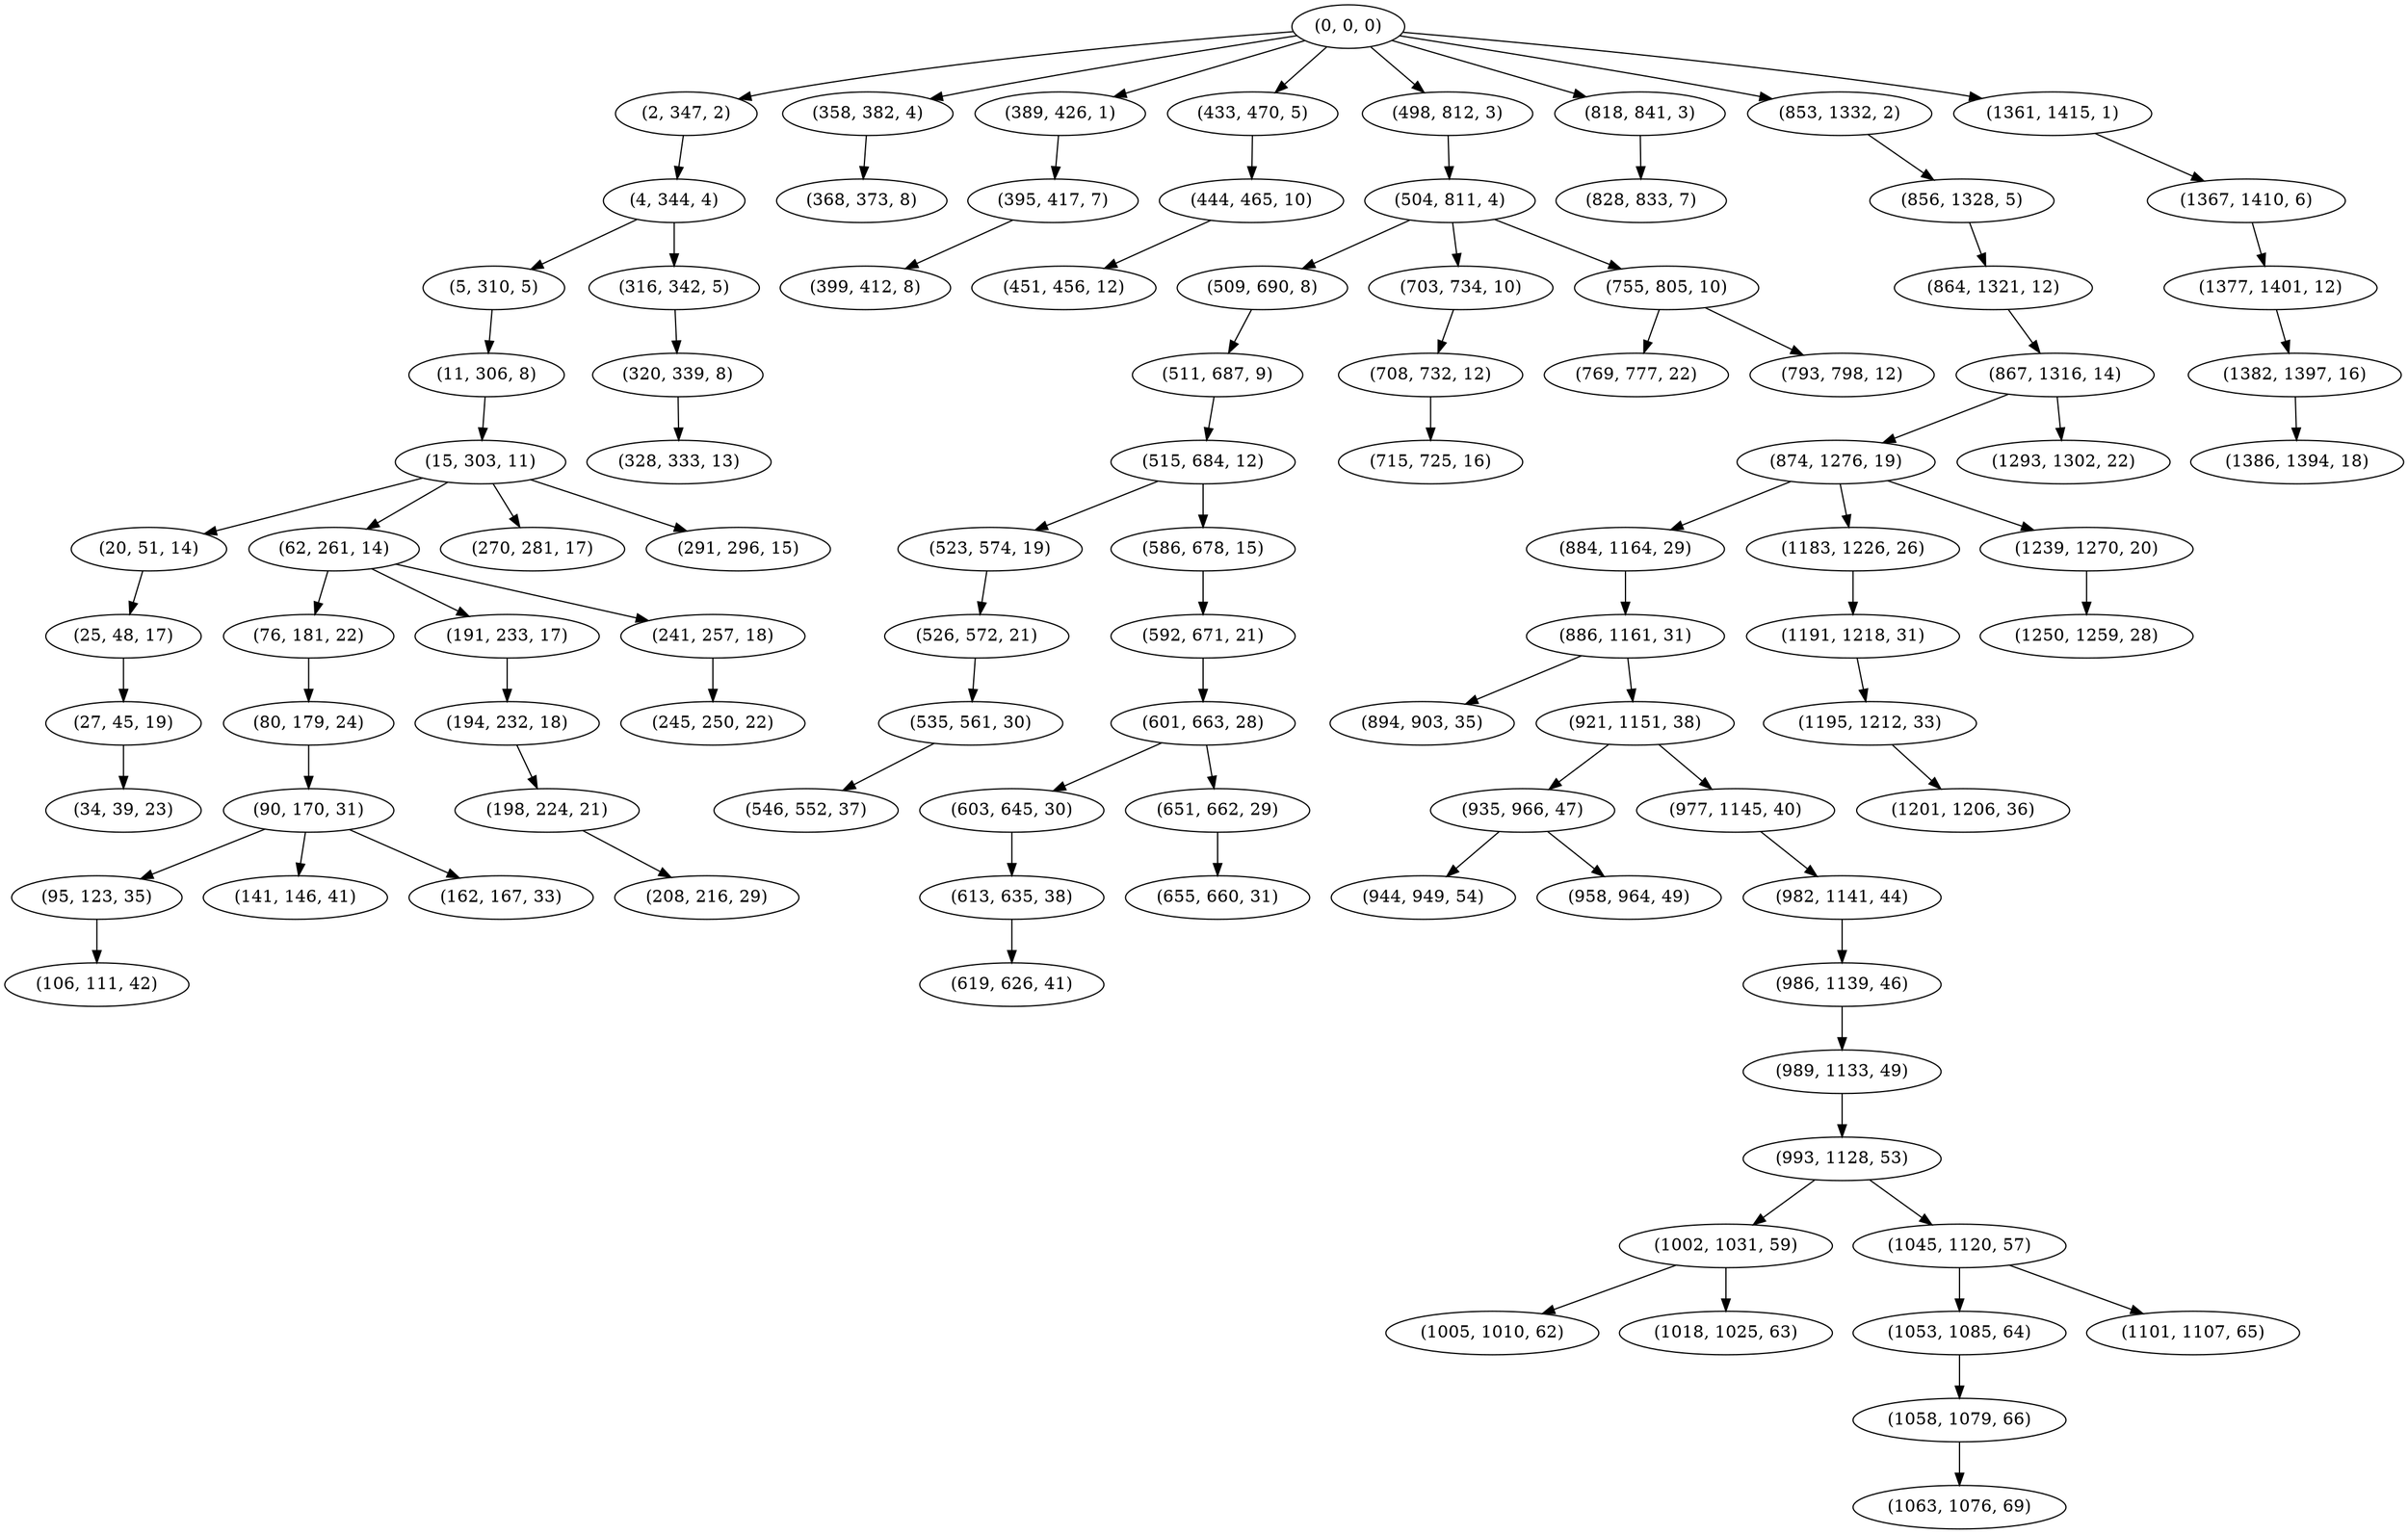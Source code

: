 digraph tree {
    "(0, 0, 0)";
    "(2, 347, 2)";
    "(4, 344, 4)";
    "(5, 310, 5)";
    "(11, 306, 8)";
    "(15, 303, 11)";
    "(20, 51, 14)";
    "(25, 48, 17)";
    "(27, 45, 19)";
    "(34, 39, 23)";
    "(62, 261, 14)";
    "(76, 181, 22)";
    "(80, 179, 24)";
    "(90, 170, 31)";
    "(95, 123, 35)";
    "(106, 111, 42)";
    "(141, 146, 41)";
    "(162, 167, 33)";
    "(191, 233, 17)";
    "(194, 232, 18)";
    "(198, 224, 21)";
    "(208, 216, 29)";
    "(241, 257, 18)";
    "(245, 250, 22)";
    "(270, 281, 17)";
    "(291, 296, 15)";
    "(316, 342, 5)";
    "(320, 339, 8)";
    "(328, 333, 13)";
    "(358, 382, 4)";
    "(368, 373, 8)";
    "(389, 426, 1)";
    "(395, 417, 7)";
    "(399, 412, 8)";
    "(433, 470, 5)";
    "(444, 465, 10)";
    "(451, 456, 12)";
    "(498, 812, 3)";
    "(504, 811, 4)";
    "(509, 690, 8)";
    "(511, 687, 9)";
    "(515, 684, 12)";
    "(523, 574, 19)";
    "(526, 572, 21)";
    "(535, 561, 30)";
    "(546, 552, 37)";
    "(586, 678, 15)";
    "(592, 671, 21)";
    "(601, 663, 28)";
    "(603, 645, 30)";
    "(613, 635, 38)";
    "(619, 626, 41)";
    "(651, 662, 29)";
    "(655, 660, 31)";
    "(703, 734, 10)";
    "(708, 732, 12)";
    "(715, 725, 16)";
    "(755, 805, 10)";
    "(769, 777, 22)";
    "(793, 798, 12)";
    "(818, 841, 3)";
    "(828, 833, 7)";
    "(853, 1332, 2)";
    "(856, 1328, 5)";
    "(864, 1321, 12)";
    "(867, 1316, 14)";
    "(874, 1276, 19)";
    "(884, 1164, 29)";
    "(886, 1161, 31)";
    "(894, 903, 35)";
    "(921, 1151, 38)";
    "(935, 966, 47)";
    "(944, 949, 54)";
    "(958, 964, 49)";
    "(977, 1145, 40)";
    "(982, 1141, 44)";
    "(986, 1139, 46)";
    "(989, 1133, 49)";
    "(993, 1128, 53)";
    "(1002, 1031, 59)";
    "(1005, 1010, 62)";
    "(1018, 1025, 63)";
    "(1045, 1120, 57)";
    "(1053, 1085, 64)";
    "(1058, 1079, 66)";
    "(1063, 1076, 69)";
    "(1101, 1107, 65)";
    "(1183, 1226, 26)";
    "(1191, 1218, 31)";
    "(1195, 1212, 33)";
    "(1201, 1206, 36)";
    "(1239, 1270, 20)";
    "(1250, 1259, 28)";
    "(1293, 1302, 22)";
    "(1361, 1415, 1)";
    "(1367, 1410, 6)";
    "(1377, 1401, 12)";
    "(1382, 1397, 16)";
    "(1386, 1394, 18)";
    "(0, 0, 0)" -> "(2, 347, 2)";
    "(0, 0, 0)" -> "(358, 382, 4)";
    "(0, 0, 0)" -> "(389, 426, 1)";
    "(0, 0, 0)" -> "(433, 470, 5)";
    "(0, 0, 0)" -> "(498, 812, 3)";
    "(0, 0, 0)" -> "(818, 841, 3)";
    "(0, 0, 0)" -> "(853, 1332, 2)";
    "(0, 0, 0)" -> "(1361, 1415, 1)";
    "(2, 347, 2)" -> "(4, 344, 4)";
    "(4, 344, 4)" -> "(5, 310, 5)";
    "(4, 344, 4)" -> "(316, 342, 5)";
    "(5, 310, 5)" -> "(11, 306, 8)";
    "(11, 306, 8)" -> "(15, 303, 11)";
    "(15, 303, 11)" -> "(20, 51, 14)";
    "(15, 303, 11)" -> "(62, 261, 14)";
    "(15, 303, 11)" -> "(270, 281, 17)";
    "(15, 303, 11)" -> "(291, 296, 15)";
    "(20, 51, 14)" -> "(25, 48, 17)";
    "(25, 48, 17)" -> "(27, 45, 19)";
    "(27, 45, 19)" -> "(34, 39, 23)";
    "(62, 261, 14)" -> "(76, 181, 22)";
    "(62, 261, 14)" -> "(191, 233, 17)";
    "(62, 261, 14)" -> "(241, 257, 18)";
    "(76, 181, 22)" -> "(80, 179, 24)";
    "(80, 179, 24)" -> "(90, 170, 31)";
    "(90, 170, 31)" -> "(95, 123, 35)";
    "(90, 170, 31)" -> "(141, 146, 41)";
    "(90, 170, 31)" -> "(162, 167, 33)";
    "(95, 123, 35)" -> "(106, 111, 42)";
    "(191, 233, 17)" -> "(194, 232, 18)";
    "(194, 232, 18)" -> "(198, 224, 21)";
    "(198, 224, 21)" -> "(208, 216, 29)";
    "(241, 257, 18)" -> "(245, 250, 22)";
    "(316, 342, 5)" -> "(320, 339, 8)";
    "(320, 339, 8)" -> "(328, 333, 13)";
    "(358, 382, 4)" -> "(368, 373, 8)";
    "(389, 426, 1)" -> "(395, 417, 7)";
    "(395, 417, 7)" -> "(399, 412, 8)";
    "(433, 470, 5)" -> "(444, 465, 10)";
    "(444, 465, 10)" -> "(451, 456, 12)";
    "(498, 812, 3)" -> "(504, 811, 4)";
    "(504, 811, 4)" -> "(509, 690, 8)";
    "(504, 811, 4)" -> "(703, 734, 10)";
    "(504, 811, 4)" -> "(755, 805, 10)";
    "(509, 690, 8)" -> "(511, 687, 9)";
    "(511, 687, 9)" -> "(515, 684, 12)";
    "(515, 684, 12)" -> "(523, 574, 19)";
    "(515, 684, 12)" -> "(586, 678, 15)";
    "(523, 574, 19)" -> "(526, 572, 21)";
    "(526, 572, 21)" -> "(535, 561, 30)";
    "(535, 561, 30)" -> "(546, 552, 37)";
    "(586, 678, 15)" -> "(592, 671, 21)";
    "(592, 671, 21)" -> "(601, 663, 28)";
    "(601, 663, 28)" -> "(603, 645, 30)";
    "(601, 663, 28)" -> "(651, 662, 29)";
    "(603, 645, 30)" -> "(613, 635, 38)";
    "(613, 635, 38)" -> "(619, 626, 41)";
    "(651, 662, 29)" -> "(655, 660, 31)";
    "(703, 734, 10)" -> "(708, 732, 12)";
    "(708, 732, 12)" -> "(715, 725, 16)";
    "(755, 805, 10)" -> "(769, 777, 22)";
    "(755, 805, 10)" -> "(793, 798, 12)";
    "(818, 841, 3)" -> "(828, 833, 7)";
    "(853, 1332, 2)" -> "(856, 1328, 5)";
    "(856, 1328, 5)" -> "(864, 1321, 12)";
    "(864, 1321, 12)" -> "(867, 1316, 14)";
    "(867, 1316, 14)" -> "(874, 1276, 19)";
    "(867, 1316, 14)" -> "(1293, 1302, 22)";
    "(874, 1276, 19)" -> "(884, 1164, 29)";
    "(874, 1276, 19)" -> "(1183, 1226, 26)";
    "(874, 1276, 19)" -> "(1239, 1270, 20)";
    "(884, 1164, 29)" -> "(886, 1161, 31)";
    "(886, 1161, 31)" -> "(894, 903, 35)";
    "(886, 1161, 31)" -> "(921, 1151, 38)";
    "(921, 1151, 38)" -> "(935, 966, 47)";
    "(921, 1151, 38)" -> "(977, 1145, 40)";
    "(935, 966, 47)" -> "(944, 949, 54)";
    "(935, 966, 47)" -> "(958, 964, 49)";
    "(977, 1145, 40)" -> "(982, 1141, 44)";
    "(982, 1141, 44)" -> "(986, 1139, 46)";
    "(986, 1139, 46)" -> "(989, 1133, 49)";
    "(989, 1133, 49)" -> "(993, 1128, 53)";
    "(993, 1128, 53)" -> "(1002, 1031, 59)";
    "(993, 1128, 53)" -> "(1045, 1120, 57)";
    "(1002, 1031, 59)" -> "(1005, 1010, 62)";
    "(1002, 1031, 59)" -> "(1018, 1025, 63)";
    "(1045, 1120, 57)" -> "(1053, 1085, 64)";
    "(1045, 1120, 57)" -> "(1101, 1107, 65)";
    "(1053, 1085, 64)" -> "(1058, 1079, 66)";
    "(1058, 1079, 66)" -> "(1063, 1076, 69)";
    "(1183, 1226, 26)" -> "(1191, 1218, 31)";
    "(1191, 1218, 31)" -> "(1195, 1212, 33)";
    "(1195, 1212, 33)" -> "(1201, 1206, 36)";
    "(1239, 1270, 20)" -> "(1250, 1259, 28)";
    "(1361, 1415, 1)" -> "(1367, 1410, 6)";
    "(1367, 1410, 6)" -> "(1377, 1401, 12)";
    "(1377, 1401, 12)" -> "(1382, 1397, 16)";
    "(1382, 1397, 16)" -> "(1386, 1394, 18)";
}
